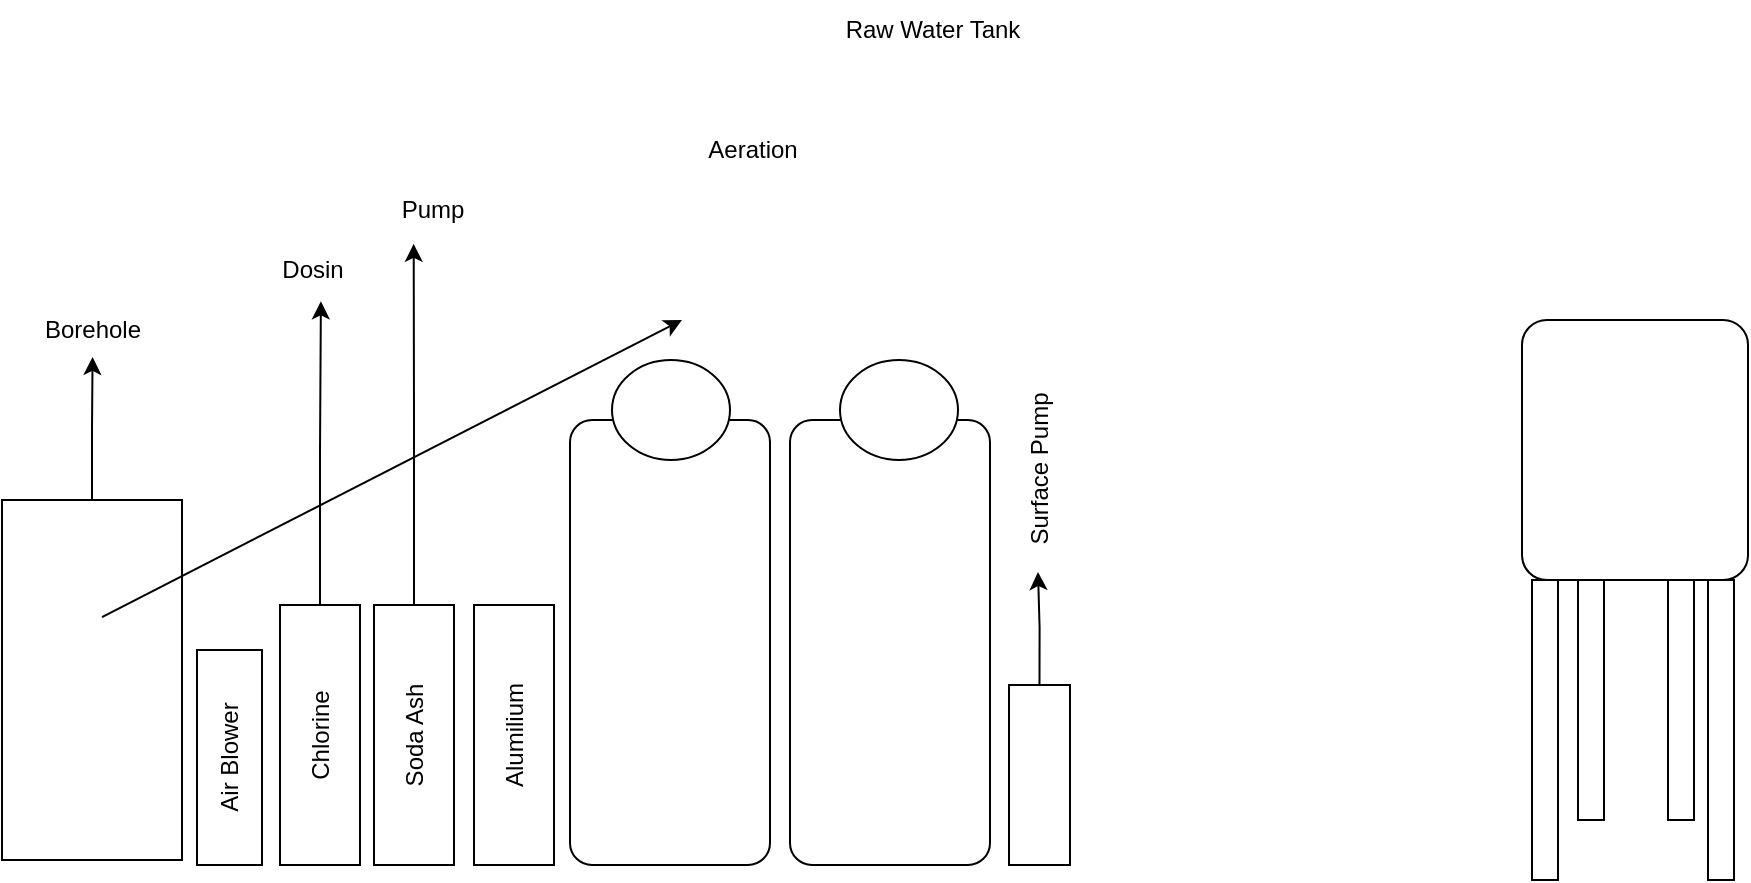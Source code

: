 <mxfile version="22.1.3" type="github">
  <diagram name="Page-1" id="jxXhUcFynYkiDxgHYVDg">
    <mxGraphModel dx="1040" dy="1803" grid="1" gridSize="10" guides="1" tooltips="1" connect="1" arrows="1" fold="1" page="1" pageScale="1" pageWidth="1654" pageHeight="1169" math="0" shadow="0">
      <root>
        <mxCell id="0" />
        <mxCell id="1" parent="0" />
        <mxCell id="t_Rc0NmIWvPBDkavdPG0-1" value="" style="rounded=0;whiteSpace=wrap;html=1;" vertex="1" parent="1">
          <mxGeometry x="170" y="130" width="90" height="180" as="geometry" />
        </mxCell>
        <mxCell id="t_Rc0NmIWvPBDkavdPG0-2" value="Air Blower" style="rounded=0;whiteSpace=wrap;html=1;flipV=1;flipH=1;rotation=-90;" vertex="1" parent="1">
          <mxGeometry x="230" y="242.5" width="107.5" height="32.5" as="geometry" />
        </mxCell>
        <mxCell id="t_Rc0NmIWvPBDkavdPG0-5" value="Chlorine" style="rounded=0;whiteSpace=wrap;html=1;flipV=1;flipH=1;rotation=-90;" vertex="1" parent="1">
          <mxGeometry x="264" y="227.5" width="130" height="40" as="geometry" />
        </mxCell>
        <mxCell id="t_Rc0NmIWvPBDkavdPG0-6" value="Soda Ash" style="rounded=0;whiteSpace=wrap;html=1;flipV=1;flipH=1;rotation=-90;" vertex="1" parent="1">
          <mxGeometry x="311" y="227.5" width="130" height="40" as="geometry" />
        </mxCell>
        <mxCell id="t_Rc0NmIWvPBDkavdPG0-7" value="Alumilium" style="rounded=0;whiteSpace=wrap;html=1;flipV=1;flipH=1;rotation=-90;" vertex="1" parent="1">
          <mxGeometry x="361" y="227.5" width="130" height="40" as="geometry" />
        </mxCell>
        <mxCell id="t_Rc0NmIWvPBDkavdPG0-8" value="" style="rounded=1;whiteSpace=wrap;html=1;arcSize=11;" vertex="1" parent="1">
          <mxGeometry x="930" y="40" width="113" height="130" as="geometry" />
        </mxCell>
        <mxCell id="t_Rc0NmIWvPBDkavdPG0-9" value="" style="rounded=0;whiteSpace=wrap;html=1;" vertex="1" parent="1">
          <mxGeometry x="935" y="170" width="13" height="150" as="geometry" />
        </mxCell>
        <mxCell id="t_Rc0NmIWvPBDkavdPG0-12" value="" style="rounded=0;whiteSpace=wrap;html=1;" vertex="1" parent="1">
          <mxGeometry x="1023" y="170" width="13" height="150" as="geometry" />
        </mxCell>
        <mxCell id="t_Rc0NmIWvPBDkavdPG0-13" value="" style="rounded=0;whiteSpace=wrap;html=1;" vertex="1" parent="1">
          <mxGeometry x="1003" y="170" width="13" height="120" as="geometry" />
        </mxCell>
        <mxCell id="t_Rc0NmIWvPBDkavdPG0-14" value="" style="rounded=0;whiteSpace=wrap;html=1;" vertex="1" parent="1">
          <mxGeometry x="958" y="170" width="13" height="120" as="geometry" />
        </mxCell>
        <mxCell id="t_Rc0NmIWvPBDkavdPG0-17" value="" style="rounded=1;whiteSpace=wrap;html=1;arcSize=11;" vertex="1" parent="1">
          <mxGeometry x="454" y="90" width="100" height="222.5" as="geometry" />
        </mxCell>
        <mxCell id="t_Rc0NmIWvPBDkavdPG0-18" value="" style="rounded=1;whiteSpace=wrap;html=1;arcSize=11;" vertex="1" parent="1">
          <mxGeometry x="564" y="90" width="100" height="222.5" as="geometry" />
        </mxCell>
        <mxCell id="t_Rc0NmIWvPBDkavdPG0-19" value="" style="ellipse;whiteSpace=wrap;html=1;" vertex="1" parent="1">
          <mxGeometry x="475" y="60" width="59" height="50" as="geometry" />
        </mxCell>
        <mxCell id="t_Rc0NmIWvPBDkavdPG0-20" value="" style="ellipse;whiteSpace=wrap;html=1;" vertex="1" parent="1">
          <mxGeometry x="589" y="60" width="59" height="50" as="geometry" />
        </mxCell>
        <mxCell id="t_Rc0NmIWvPBDkavdPG0-21" value="Borehole" style="text;html=1;align=center;verticalAlign=middle;resizable=0;points=[];autosize=1;strokeColor=none;fillColor=none;" vertex="1" parent="1">
          <mxGeometry x="180" y="30" width="70" height="30" as="geometry" />
        </mxCell>
        <mxCell id="t_Rc0NmIWvPBDkavdPG0-22" value="Dosin" style="text;html=1;align=center;verticalAlign=middle;resizable=0;points=[];autosize=1;strokeColor=none;fillColor=none;" vertex="1" parent="1">
          <mxGeometry x="300" width="50" height="30" as="geometry" />
        </mxCell>
        <mxCell id="t_Rc0NmIWvPBDkavdPG0-23" value="Pump" style="text;html=1;align=center;verticalAlign=middle;resizable=0;points=[];autosize=1;strokeColor=none;fillColor=none;" vertex="1" parent="1">
          <mxGeometry x="360" y="-30" width="50" height="30" as="geometry" />
        </mxCell>
        <mxCell id="t_Rc0NmIWvPBDkavdPG0-24" value="Aeration" style="text;html=1;align=center;verticalAlign=middle;resizable=0;points=[];autosize=1;strokeColor=none;fillColor=none;" vertex="1" parent="1">
          <mxGeometry x="510" y="-60" width="70" height="30" as="geometry" />
        </mxCell>
        <mxCell id="t_Rc0NmIWvPBDkavdPG0-25" value="Raw Water Tank" style="text;html=1;align=center;verticalAlign=middle;resizable=0;points=[];autosize=1;strokeColor=none;fillColor=none;" vertex="1" parent="1">
          <mxGeometry x="579.5" y="-120" width="110" height="30" as="geometry" />
        </mxCell>
        <mxCell id="t_Rc0NmIWvPBDkavdPG0-26" value="Surface Pump" style="text;html=1;align=center;verticalAlign=middle;resizable=0;points=[];autosize=1;strokeColor=none;fillColor=none;rotation=-90;" vertex="1" parent="1">
          <mxGeometry x="638.75" y="100" width="100" height="30" as="geometry" />
        </mxCell>
        <mxCell id="t_Rc0NmIWvPBDkavdPG0-27" style="edgeStyle=orthogonalEdgeStyle;rounded=0;orthogonalLoop=1;jettySize=auto;html=1;exitX=0.5;exitY=0;exitDx=0;exitDy=0;entryX=0.504;entryY=0.948;entryDx=0;entryDy=0;entryPerimeter=0;" edge="1" parent="1" source="t_Rc0NmIWvPBDkavdPG0-1" target="t_Rc0NmIWvPBDkavdPG0-21">
          <mxGeometry relative="1" as="geometry" />
        </mxCell>
        <mxCell id="t_Rc0NmIWvPBDkavdPG0-29" style="edgeStyle=orthogonalEdgeStyle;rounded=0;orthogonalLoop=1;jettySize=auto;html=1;exitX=1;exitY=0.5;exitDx=0;exitDy=0;entryX=0.589;entryY=1.022;entryDx=0;entryDy=0;entryPerimeter=0;" edge="1" parent="1" source="t_Rc0NmIWvPBDkavdPG0-5" target="t_Rc0NmIWvPBDkavdPG0-22">
          <mxGeometry relative="1" as="geometry" />
        </mxCell>
        <mxCell id="t_Rc0NmIWvPBDkavdPG0-30" style="edgeStyle=orthogonalEdgeStyle;rounded=0;orthogonalLoop=1;jettySize=auto;html=1;exitX=1;exitY=0.5;exitDx=0;exitDy=0;entryX=0.317;entryY=1.064;entryDx=0;entryDy=0;entryPerimeter=0;" edge="1" parent="1" source="t_Rc0NmIWvPBDkavdPG0-6" target="t_Rc0NmIWvPBDkavdPG0-23">
          <mxGeometry relative="1" as="geometry" />
        </mxCell>
        <mxCell id="t_Rc0NmIWvPBDkavdPG0-31" value="" style="rounded=0;whiteSpace=wrap;html=1;" vertex="1" parent="1">
          <mxGeometry x="673.5" y="222.5" width="30.5" height="90" as="geometry" />
        </mxCell>
        <mxCell id="t_Rc0NmIWvPBDkavdPG0-32" style="edgeStyle=orthogonalEdgeStyle;rounded=0;orthogonalLoop=1;jettySize=auto;html=1;exitX=0.5;exitY=0;exitDx=0;exitDy=0;entryX=-0.01;entryY=0.475;entryDx=0;entryDy=0;entryPerimeter=0;" edge="1" parent="1" source="t_Rc0NmIWvPBDkavdPG0-31" target="t_Rc0NmIWvPBDkavdPG0-26">
          <mxGeometry relative="1" as="geometry" />
        </mxCell>
        <mxCell id="t_Rc0NmIWvPBDkavdPG0-33" value="" style="endArrow=classic;html=1;rounded=0;" edge="1" parent="1">
          <mxGeometry width="50" height="50" relative="1" as="geometry">
            <mxPoint x="220" y="188.511" as="sourcePoint" />
            <mxPoint x="510" y="40" as="targetPoint" />
          </mxGeometry>
        </mxCell>
      </root>
    </mxGraphModel>
  </diagram>
</mxfile>
